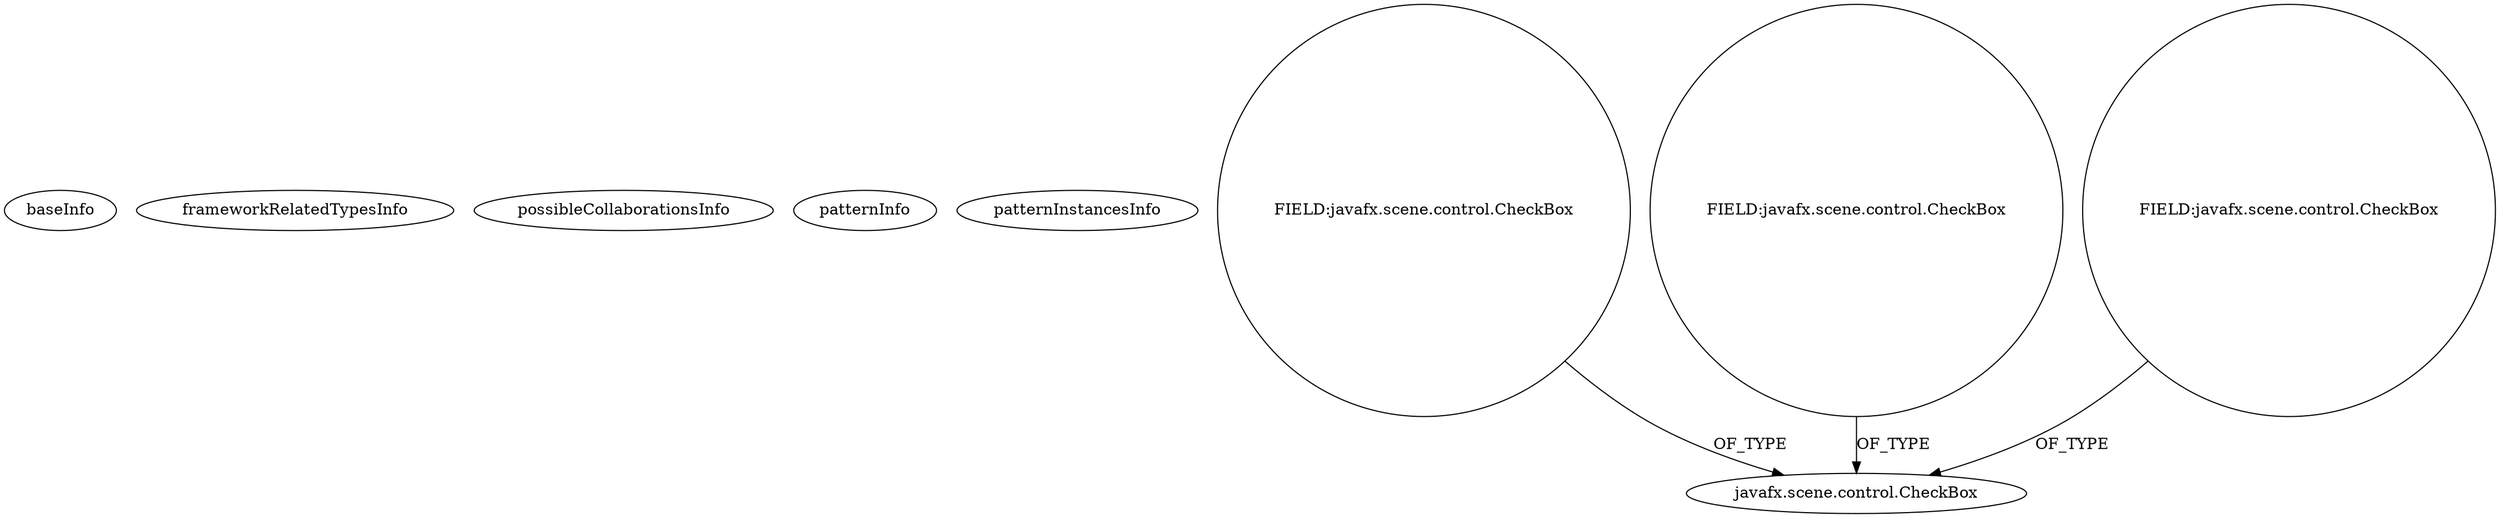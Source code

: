 digraph {
baseInfo[graphId=1021,category="pattern",isAnonymous=false,possibleRelation=false]
frameworkRelatedTypesInfo[]
possibleCollaborationsInfo[]
patternInfo[frequency=11.0,patternRootClient=null]
patternInstancesInfo[0="jasonwr-jhuep_ent_web_dev~/jasonwr-jhuep_ent_web_dev/jhuep_ent_web_dev-master/src/hw6/main/WebBuyer.java~WebBuyer~3282",1="wwtg99-POMA~/wwtg99-POMA/POMA-master/src/cn/edu/suda/gui/InputFrameController.java~InputFrameController~4812",2="geyrix57-Proyecto_1_Bases~/geyrix57-Proyecto_1_Bases/Proyecto_1_Bases-master/src/Control/ControlLogin.java~ControlLogin~2705",3="demibenari-cd-catalog~/demibenari-cd-catalog/cd-catalog-master/src/cd/catalog/MainFormController.java~MainFormController~2392",4="dimalev-bitmap-font-generator~/dimalev-bitmap-font-generator/bitmap-font-generator-master/src/BitmapFontController.java~BitmapFontController~2468",5="NirmalL-Shark~/NirmalL-Shark/Shark-master/src/Controller.java~Controller~1009",6="pedrodonte-genjeefx~/pedrodonte-genjeefx/genjeefx-master/GenJeeFx/src/main/java/generar/ui/FormularioEntidad.java~FormularioEntidad~3856",7="josesoler7-agendavital~/josesoler7-agendavital/agendavital-master/src/agendavital/vista/FXMLNuevasNoticiasController.java~FXMLNuevasNoticiasController~3371",8="tarunbod-SummonCommandCreator~/tarunbod-SummonCommandCreator/SummonCommandCreator-master/src/me/FirstWorldAnarchy/scc/application/FXMLDocumentController.java~FXMLDocumentController~4474",9="stoeffu-LotterySystem~/stoeffu-LotterySystem/LotterySystem-master/src/gui/Controller.java~Controller~4315",10="bianconejo-CEFX~/bianconejo-CEFX/CEFX-master/src/cefx/CECommandeController.java~CECommandeController~2084"]
13[label="javafx.scene.control.CheckBox",vertexType="FRAMEWORK_CLASS_TYPE",isFrameworkType=false]
12[label="FIELD:javafx.scene.control.CheckBox",vertexType="FIELD_DECLARATION",isFrameworkType=false,shape=circle]
20[label="FIELD:javafx.scene.control.CheckBox",vertexType="FIELD_DECLARATION",isFrameworkType=false,shape=circle]
32[label="FIELD:javafx.scene.control.CheckBox",vertexType="FIELD_DECLARATION",isFrameworkType=false,shape=circle]
12->13[label="OF_TYPE"]
20->13[label="OF_TYPE"]
32->13[label="OF_TYPE"]
}
